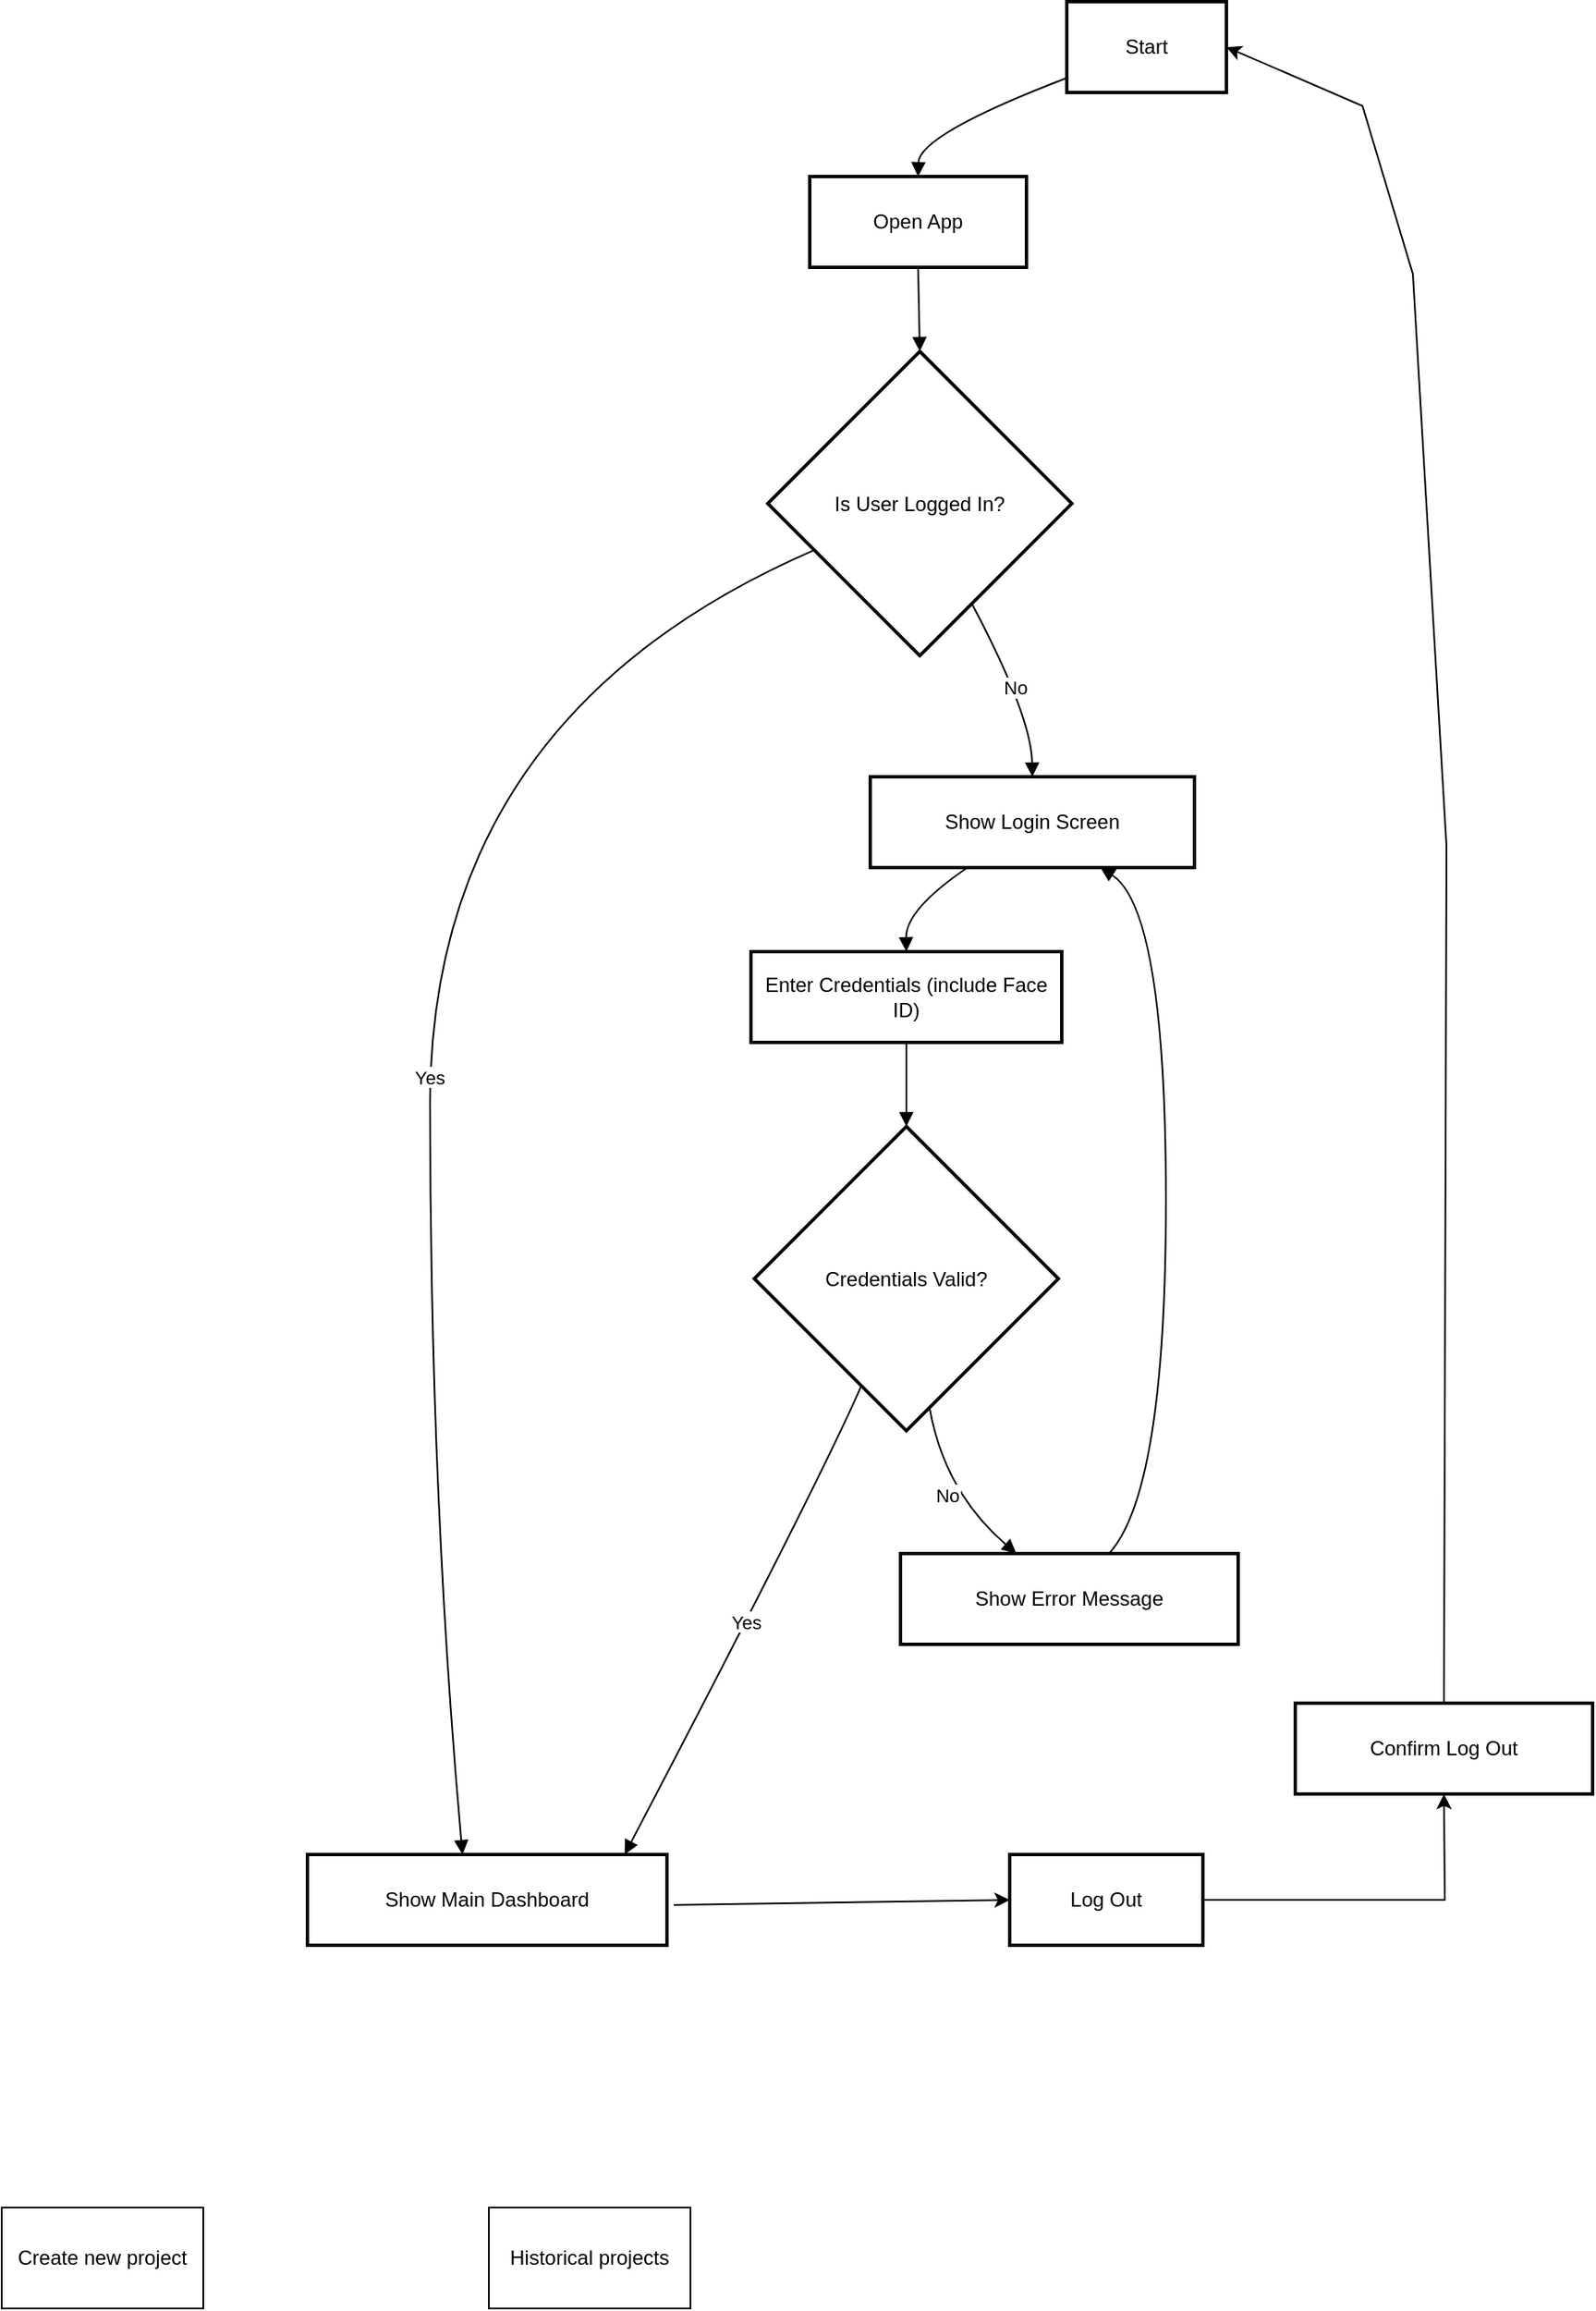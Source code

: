 <mxfile version="27.2.0">
  <diagram name="Page-1" id="i8-PB3AcAraNgIOo55Ax">
    <mxGraphModel dx="1678" dy="949" grid="1" gridSize="10" guides="1" tooltips="1" connect="1" arrows="1" fold="1" page="1" pageScale="1" pageWidth="850" pageHeight="1100" math="0" shadow="0">
      <root>
        <mxCell id="0" />
        <mxCell id="1" parent="0" />
        <mxCell id="2" value="Start" style="whiteSpace=wrap;strokeWidth=2;" parent="1" vertex="1">
          <mxGeometry x="884" y="8" width="95" height="54" as="geometry" />
        </mxCell>
        <mxCell id="3" value="Open App" style="whiteSpace=wrap;strokeWidth=2;" parent="1" vertex="1">
          <mxGeometry x="731" y="112" width="129" height="54" as="geometry" />
        </mxCell>
        <mxCell id="4" value="Is User Logged In?" style="rhombus;strokeWidth=2;whiteSpace=wrap;" parent="1" vertex="1">
          <mxGeometry x="706" y="216" width="181" height="181" as="geometry" />
        </mxCell>
        <mxCell id="5" value="Show Main Dashboard" style="whiteSpace=wrap;strokeWidth=2;" parent="1" vertex="1">
          <mxGeometry x="432" y="1110" width="214" height="54" as="geometry" />
        </mxCell>
        <mxCell id="6" value="Show Login Screen" style="whiteSpace=wrap;strokeWidth=2;" parent="1" vertex="1">
          <mxGeometry x="767" y="469" width="193" height="54" as="geometry" />
        </mxCell>
        <mxCell id="7" value="Enter Credentials (include Face ID)" style="whiteSpace=wrap;strokeWidth=2;" parent="1" vertex="1">
          <mxGeometry x="696" y="573" width="185" height="54" as="geometry" />
        </mxCell>
        <mxCell id="8" value="Credentials Valid?" style="rhombus;strokeWidth=2;whiteSpace=wrap;" parent="1" vertex="1">
          <mxGeometry x="698" y="677" width="181" height="181" as="geometry" />
        </mxCell>
        <mxCell id="9" value="Show Error Message" style="whiteSpace=wrap;strokeWidth=2;" parent="1" vertex="1">
          <mxGeometry x="785" y="931" width="201" height="54" as="geometry" />
        </mxCell>
        <mxCell id="13" value="Log Out" style="whiteSpace=wrap;strokeWidth=2;" parent="1" vertex="1">
          <mxGeometry x="850" y="1110" width="115" height="54" as="geometry" />
        </mxCell>
        <mxCell id="24" value="Confirm Log Out" style="whiteSpace=wrap;strokeWidth=2;" parent="1" vertex="1">
          <mxGeometry x="1020" y="1020" width="177" height="54" as="geometry" />
        </mxCell>
        <mxCell id="25" value="" style="curved=1;startArrow=none;endArrow=block;exitX=0;exitY=0.84;entryX=0.5;entryY=0;" parent="1" source="2" target="3" edge="1">
          <mxGeometry relative="1" as="geometry">
            <Array as="points">
              <mxPoint x="796" y="87" />
            </Array>
          </mxGeometry>
        </mxCell>
        <mxCell id="26" value="" style="curved=1;startArrow=none;endArrow=block;exitX=0.5;exitY=1;entryX=0.5;entryY=0;" parent="1" source="3" target="4" edge="1">
          <mxGeometry relative="1" as="geometry">
            <Array as="points" />
          </mxGeometry>
        </mxCell>
        <mxCell id="27" value="Yes" style="curved=1;startArrow=none;endArrow=block;exitX=0;exitY=0.72;entryX=0.43;entryY=-0.01;" parent="1" source="4" target="5" edge="1">
          <mxGeometry relative="1" as="geometry">
            <Array as="points">
              <mxPoint x="505" y="433" />
              <mxPoint x="505" y="894" />
            </Array>
          </mxGeometry>
        </mxCell>
        <mxCell id="28" value="No" style="curved=1;startArrow=none;endArrow=block;exitX=0.76;exitY=1;entryX=0.5;entryY=0;" parent="1" source="4" target="6" edge="1">
          <mxGeometry relative="1" as="geometry">
            <Array as="points">
              <mxPoint x="863" y="433" />
            </Array>
          </mxGeometry>
        </mxCell>
        <mxCell id="29" value="" style="curved=1;startArrow=none;endArrow=block;exitX=0.3;exitY=1;entryX=0.5;entryY=0;" parent="1" source="6" target="7" edge="1">
          <mxGeometry relative="1" as="geometry">
            <Array as="points">
              <mxPoint x="788" y="548" />
            </Array>
          </mxGeometry>
        </mxCell>
        <mxCell id="30" value="" style="curved=1;startArrow=none;endArrow=block;exitX=0.5;exitY=1;entryX=0.5;entryY=0;" parent="1" source="7" target="8" edge="1">
          <mxGeometry relative="1" as="geometry">
            <Array as="points" />
          </mxGeometry>
        </mxCell>
        <mxCell id="31" value="Yes" style="curved=1;startArrow=none;endArrow=block;exitX=0.29;exitY=1;entryX=0.89;entryY=-0.01;" parent="1" source="8" target="5" edge="1">
          <mxGeometry relative="1" as="geometry">
            <Array as="points">
              <mxPoint x="734" y="894" />
            </Array>
          </mxGeometry>
        </mxCell>
        <mxCell id="32" value="No" style="curved=1;startArrow=none;endArrow=block;exitX=0.59;exitY=1;entryX=0.34;entryY=-0.01;" parent="1" source="8" target="9" edge="1">
          <mxGeometry relative="1" as="geometry">
            <Array as="points">
              <mxPoint x="811" y="894" />
            </Array>
          </mxGeometry>
        </mxCell>
        <mxCell id="33" value="" style="curved=1;startArrow=none;endArrow=block;exitX=0.62;exitY=-0.01;entryX=0.71;entryY=1;" parent="1" source="9" target="6" edge="1">
          <mxGeometry relative="1" as="geometry">
            <Array as="points">
              <mxPoint x="943" y="894" />
              <mxPoint x="943" y="548" />
            </Array>
          </mxGeometry>
        </mxCell>
        <mxCell id="hKCGwhO5Zb8HghyvoK2L-60" value="" style="endArrow=classic;html=1;rounded=0;entryX=0;entryY=0.5;entryDx=0;entryDy=0;" edge="1" parent="1" target="13">
          <mxGeometry width="50" height="50" relative="1" as="geometry">
            <mxPoint x="650" y="1140" as="sourcePoint" />
            <mxPoint x="770" y="1080" as="targetPoint" />
          </mxGeometry>
        </mxCell>
        <mxCell id="hKCGwhO5Zb8HghyvoK2L-62" value="" style="endArrow=classic;html=1;rounded=0;entryX=1;entryY=0.5;entryDx=0;entryDy=0;exitX=0.5;exitY=0;exitDx=0;exitDy=0;" edge="1" parent="1" source="24" target="2">
          <mxGeometry width="50" height="50" relative="1" as="geometry">
            <mxPoint x="1200" y="880" as="sourcePoint" />
            <mxPoint x="980" y="300" as="targetPoint" />
            <Array as="points">
              <mxPoint x="1110" y="510" />
              <mxPoint x="1090" y="170" />
              <mxPoint x="1060" y="70" />
            </Array>
          </mxGeometry>
        </mxCell>
        <mxCell id="hKCGwhO5Zb8HghyvoK2L-63" value="" style="endArrow=classic;html=1;rounded=0;exitX=1;exitY=0.5;exitDx=0;exitDy=0;entryX=0.5;entryY=1;entryDx=0;entryDy=0;" edge="1" parent="1" source="13" target="24">
          <mxGeometry width="50" height="50" relative="1" as="geometry">
            <mxPoint x="930" y="1010" as="sourcePoint" />
            <mxPoint x="980" y="960" as="targetPoint" />
            <Array as="points">
              <mxPoint x="1109" y="1137" />
            </Array>
          </mxGeometry>
        </mxCell>
        <mxCell id="hKCGwhO5Zb8HghyvoK2L-64" value="Create new project" style="rounded=0;whiteSpace=wrap;html=1;" vertex="1" parent="1">
          <mxGeometry x="250" y="1320" width="120" height="60" as="geometry" />
        </mxCell>
        <mxCell id="hKCGwhO5Zb8HghyvoK2L-65" value="Historical projects" style="rounded=0;whiteSpace=wrap;html=1;" vertex="1" parent="1">
          <mxGeometry x="540" y="1320" width="120" height="60" as="geometry" />
        </mxCell>
      </root>
    </mxGraphModel>
  </diagram>
</mxfile>
